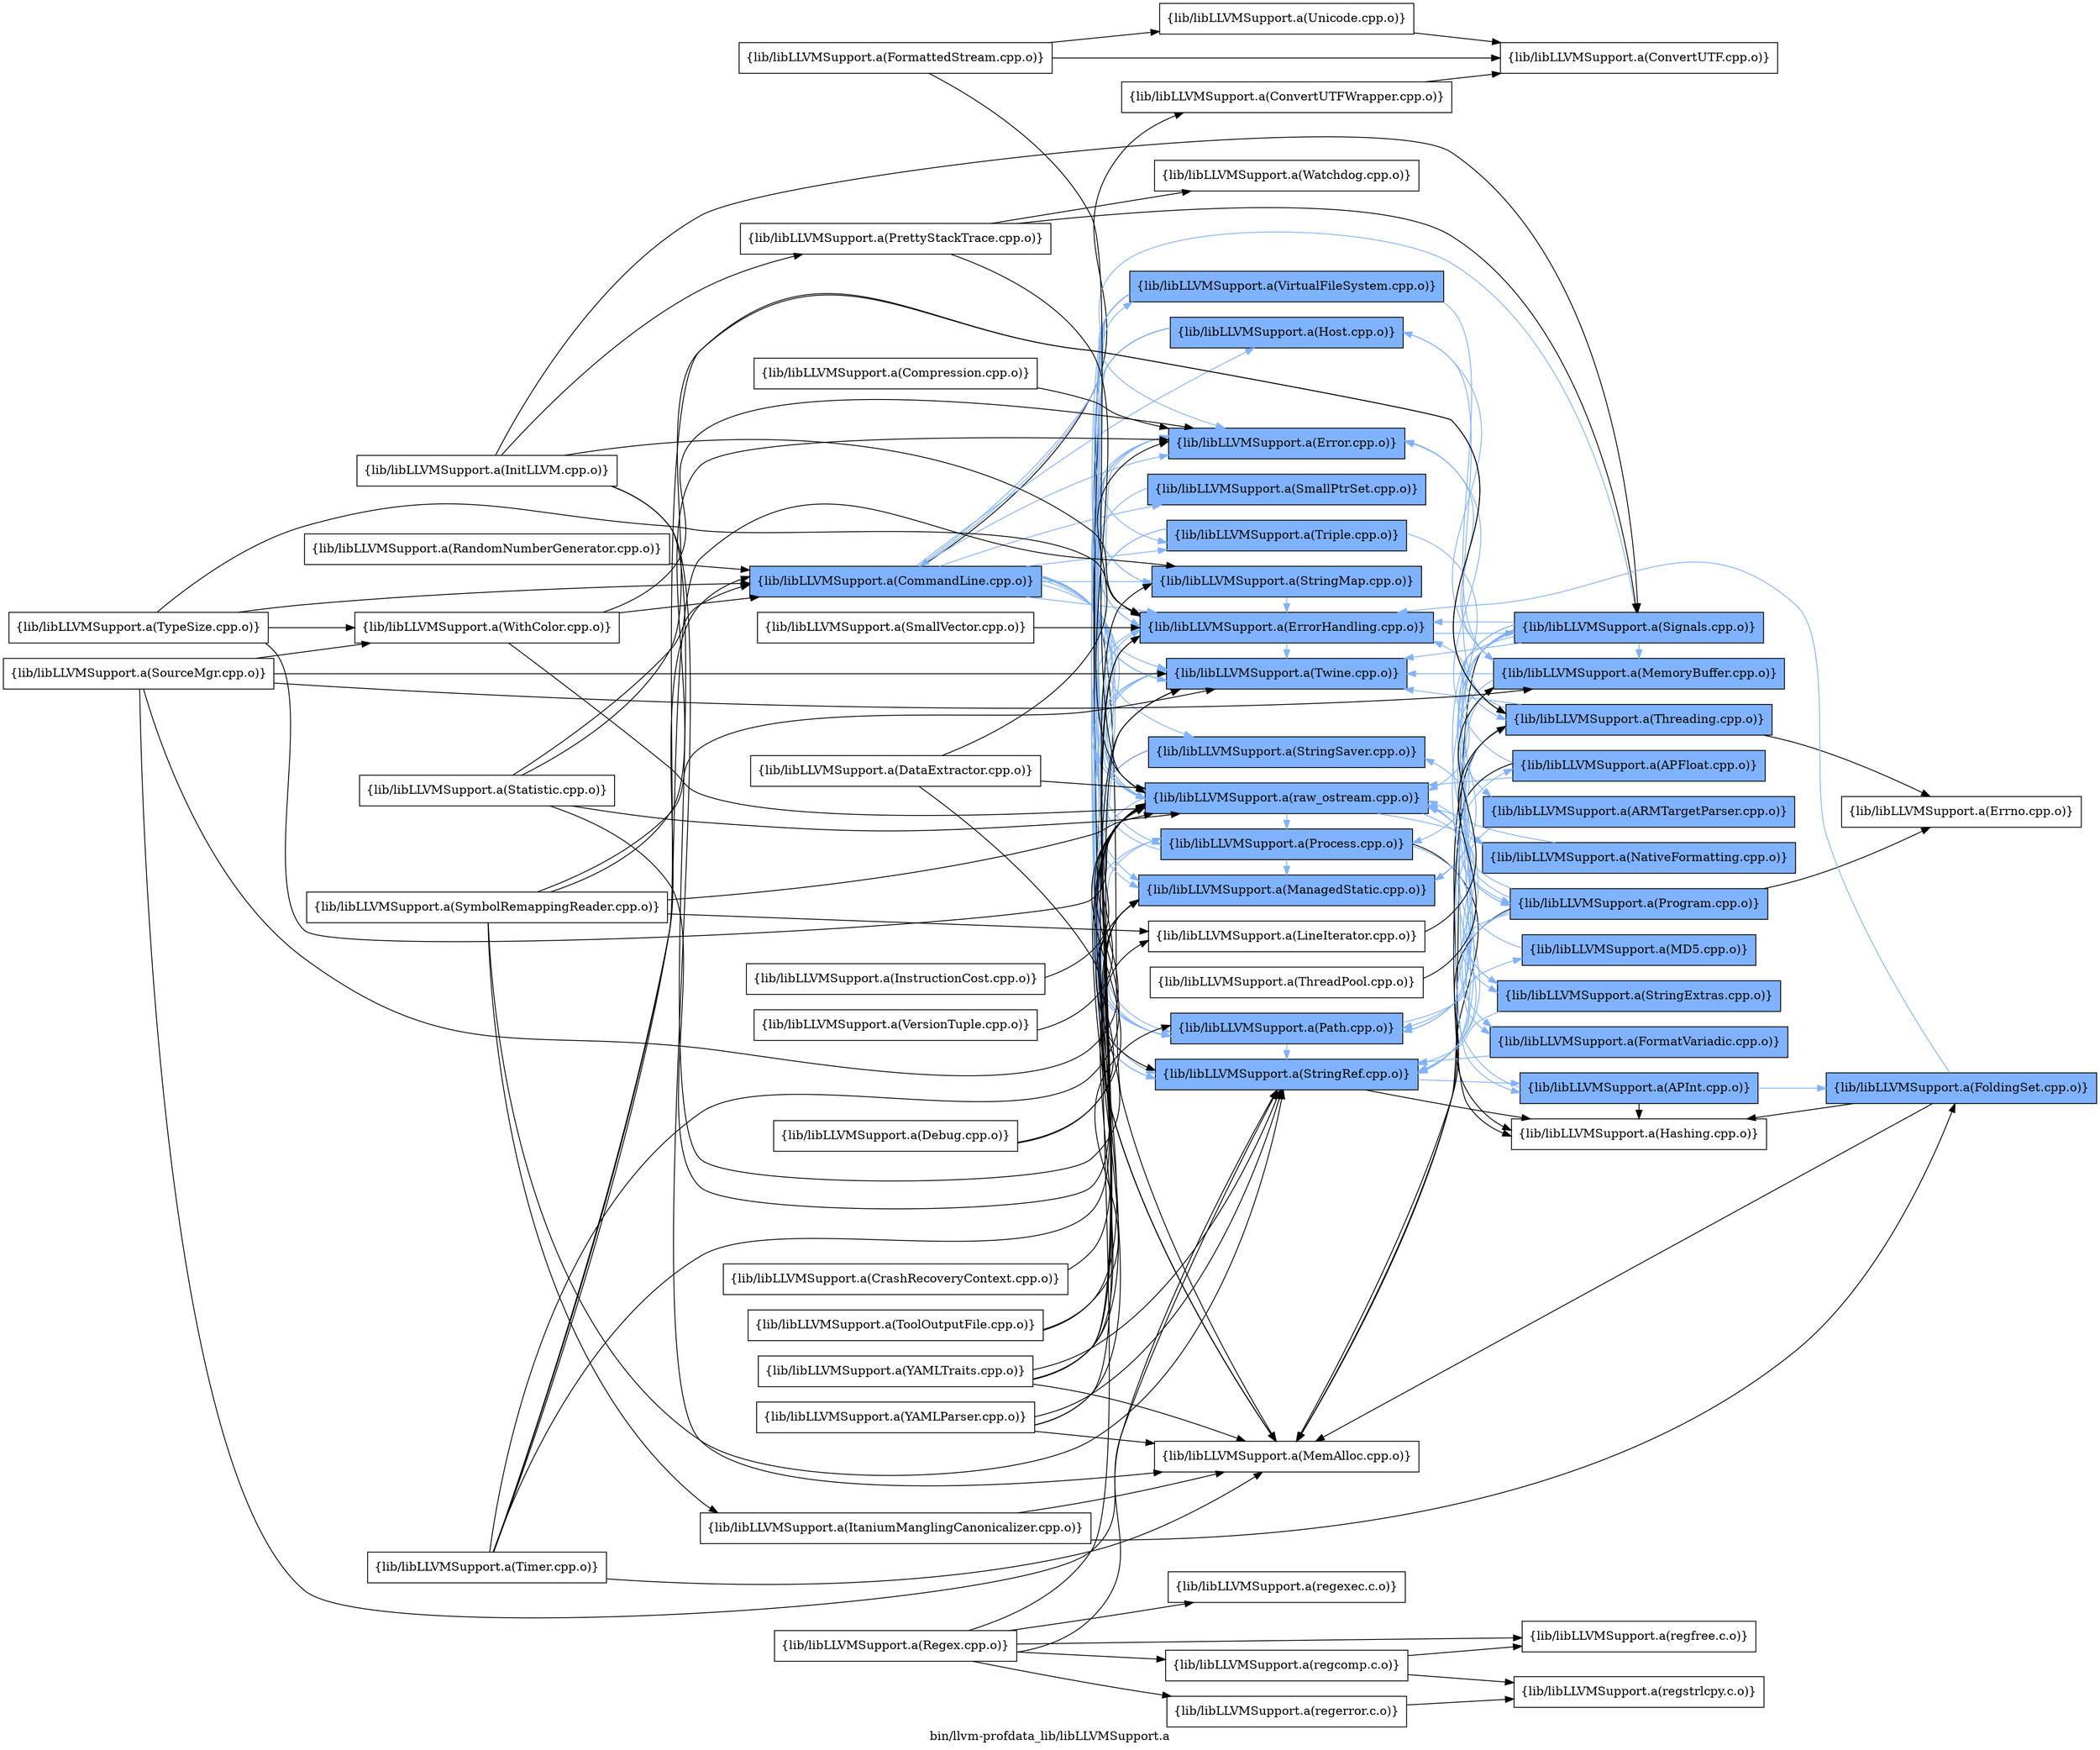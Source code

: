 digraph "bin/llvm-profdata_lib/libLLVMSupport.a" {
	label="bin/llvm-profdata_lib/libLLVMSupport.a";
	rankdir=LR;
	{ rank=same; Node0x55ede755f248;  }
	{ rank=same; Node0x55ede75600a8; Node0x55ede755f798; Node0x55ede755fa18; Node0x55ede75601e8; Node0x55ede755bd78; Node0x55ede755e938; Node0x55ede755f298; Node0x55ede755fb58; Node0x55ede755f888; Node0x55ede7560828; Node0x55ede755c688; Node0x55ede755d768; Node0x55ede755ed48; Node0x55ede755e208; Node0x55ede755f388; Node0x55ede755d358;  }
	{ rank=same; Node0x55ede755bc38; Node0x55ede755c318; Node0x55ede755dcb8; Node0x55ede755e2f8; Node0x55ede755efc8; Node0x55ede755de98; Node0x55ede755f6a8; Node0x55ede755c048; Node0x55ede755eac8; Node0x55ede755c098; Node0x55ede755bf58; Node0x55ede755ccc8; Node0x55ede755e168;  }
	{ rank=same; Node0x55ede755f248;  }
	{ rank=same; Node0x55ede75600a8; Node0x55ede755f798; Node0x55ede755fa18; Node0x55ede75601e8; Node0x55ede755bd78; Node0x55ede755e938; Node0x55ede755f298; Node0x55ede755fb58; Node0x55ede755f888; Node0x55ede7560828; Node0x55ede755c688; Node0x55ede755d768; Node0x55ede755ed48; Node0x55ede755e208; Node0x55ede755f388; Node0x55ede755d358;  }
	{ rank=same; Node0x55ede755bc38; Node0x55ede755c318; Node0x55ede755dcb8; Node0x55ede755e2f8; Node0x55ede755efc8; Node0x55ede755de98; Node0x55ede755f6a8; Node0x55ede755c048; Node0x55ede755eac8; Node0x55ede755c098; Node0x55ede755bf58; Node0x55ede755ccc8; Node0x55ede755e168;  }

	Node0x55ede755f248 [shape=record,shape=box,group=1,style=filled,fillcolor="0.600000 0.5 1",label="{lib/libLLVMSupport.a(CommandLine.cpp.o)}"];
	Node0x55ede755f248 -> Node0x55ede75600a8;
	Node0x55ede755f248 -> Node0x55ede755f798[color="0.600000 0.5 1"];
	Node0x55ede755f248 -> Node0x55ede755fa18[color="0.600000 0.5 1"];
	Node0x55ede755f248 -> Node0x55ede75601e8[color="0.600000 0.5 1"];
	Node0x55ede755f248 -> Node0x55ede755bd78;
	Node0x55ede755f248 -> Node0x55ede755e938[color="0.600000 0.5 1"];
	Node0x55ede755f248 -> Node0x55ede755f298[color="0.600000 0.5 1"];
	Node0x55ede755f248 -> Node0x55ede755fb58[color="0.600000 0.5 1"];
	Node0x55ede755f248 -> Node0x55ede755f888[color="0.600000 0.5 1"];
	Node0x55ede755f248 -> Node0x55ede7560828[color="0.600000 0.5 1"];
	Node0x55ede755f248 -> Node0x55ede755c688[color="0.600000 0.5 1"];
	Node0x55ede755f248 -> Node0x55ede755d768[color="0.600000 0.5 1"];
	Node0x55ede755f248 -> Node0x55ede755ed48[color="0.600000 0.5 1"];
	Node0x55ede755f248 -> Node0x55ede755e208[color="0.600000 0.5 1"];
	Node0x55ede755f248 -> Node0x55ede755f388[color="0.600000 0.5 1"];
	Node0x55ede755f248 -> Node0x55ede755d358[color="0.600000 0.5 1"];
	Node0x55ede755f798 [shape=record,shape=box,group=1,style=filled,fillcolor="0.600000 0.5 1",label="{lib/libLLVMSupport.a(Error.cpp.o)}"];
	Node0x55ede755f798 -> Node0x55ede755fa18[color="0.600000 0.5 1"];
	Node0x55ede755f798 -> Node0x55ede75601e8[color="0.600000 0.5 1"];
	Node0x55ede755f798 -> Node0x55ede755c688[color="0.600000 0.5 1"];
	Node0x55ede755f798 -> Node0x55ede755ed48[color="0.600000 0.5 1"];
	Node0x55ede755db28 [shape=record,shape=box,group=0,label="{lib/libLLVMSupport.a(FormattedStream.cpp.o)}"];
	Node0x55ede755db28 -> Node0x55ede755bc38;
	Node0x55ede755db28 -> Node0x55ede755c138;
	Node0x55ede755db28 -> Node0x55ede755ed48;
	Node0x55ede755d5d8 [shape=record,shape=box,group=0,label="{lib/libLLVMSupport.a(InitLLVM.cpp.o)}"];
	Node0x55ede755d5d8 -> Node0x55ede755fa18;
	Node0x55ede755d5d8 -> Node0x55ede75601e8;
	Node0x55ede755d5d8 -> Node0x55ede755bd78;
	Node0x55ede755d5d8 -> Node0x55ede755ce58;
	Node0x55ede755d5d8 -> Node0x55ede755c318;
	Node0x55ede755bff8 [shape=record,shape=box,group=0,label="{lib/libLLVMSupport.a(LineIterator.cpp.o)}"];
	Node0x55ede755bff8 -> Node0x55ede755c048;
	Node0x55ede755bd78 [shape=record,shape=box,group=0,label="{lib/libLLVMSupport.a(MemAlloc.cpp.o)}"];
	Node0x55ede755c048 [shape=record,shape=box,group=1,style=filled,fillcolor="0.600000 0.5 1",label="{lib/libLLVMSupport.a(MemoryBuffer.cpp.o)}"];
	Node0x55ede755c048 -> Node0x55ede755f798[color="0.600000 0.5 1"];
	Node0x55ede755c048 -> Node0x55ede755c688[color="0.600000 0.5 1"];
	Node0x55ede755c048 -> Node0x55ede755f388[color="0.600000 0.5 1"];
	Node0x55ede755c048 -> Node0x55ede755d358[color="0.600000 0.5 1"];
	Node0x55ede755c048 -> Node0x55ede755bf58[color="0.600000 0.5 1"];
	Node0x55ede755e938 [shape=record,shape=box,group=1,style=filled,fillcolor="0.600000 0.5 1",label="{lib/libLLVMSupport.a(SmallPtrSet.cpp.o)}"];
	Node0x55ede755e938 -> Node0x55ede755fa18[color="0.600000 0.5 1"];
	Node0x55ede755f298 [shape=record,shape=box,group=1,style=filled,fillcolor="0.600000 0.5 1",label="{lib/libLLVMSupport.a(StringMap.cpp.o)}"];
	Node0x55ede755f298 -> Node0x55ede755fa18[color="0.600000 0.5 1"];
	Node0x55ede755f888 [shape=record,shape=box,group=1,style=filled,fillcolor="0.600000 0.5 1",label="{lib/libLLVMSupport.a(StringRef.cpp.o)}"];
	Node0x55ede755f888 -> Node0x55ede755e2f8[color="0.600000 0.5 1"];
	Node0x55ede755f888 -> Node0x55ede755efc8[color="0.600000 0.5 1"];
	Node0x55ede755f888 -> Node0x55ede755f798[color="0.600000 0.5 1"];
	Node0x55ede755f888 -> Node0x55ede755de98;
	Node0x55ede755c228 [shape=record,shape=box,group=0,label="{lib/libLLVMSupport.a(ThreadPool.cpp.o)}"];
	Node0x55ede755c228 -> Node0x55ede755dcb8;
	Node0x55ede755c688 [shape=record,shape=box,group=1,style=filled,fillcolor="0.600000 0.5 1",label="{lib/libLLVMSupport.a(Twine.cpp.o)}"];
	Node0x55ede755c688 -> Node0x55ede755ed48[color="0.600000 0.5 1"];
	Node0x55ede755cf98 [shape=record,shape=box,group=0,label="{lib/libLLVMSupport.a(WithColor.cpp.o)}"];
	Node0x55ede755cf98 -> Node0x55ede755f248;
	Node0x55ede755cf98 -> Node0x55ede755f798;
	Node0x55ede755cf98 -> Node0x55ede755ed48;
	Node0x55ede755ed48 [shape=record,shape=box,group=1,style=filled,fillcolor="0.600000 0.5 1",label="{lib/libLLVMSupport.a(raw_ostream.cpp.o)}"];
	Node0x55ede755ed48 -> Node0x55ede755f798[color="0.600000 0.5 1"];
	Node0x55ede755ed48 -> Node0x55ede755fa18[color="0.600000 0.5 1"];
	Node0x55ede755ed48 -> Node0x55ede755c688[color="0.600000 0.5 1"];
	Node0x55ede755ed48 -> Node0x55ede755eac8[color="0.600000 0.5 1"];
	Node0x55ede755ed48 -> Node0x55ede755c098[color="0.600000 0.5 1"];
	Node0x55ede755ed48 -> Node0x55ede755f388[color="0.600000 0.5 1"];
	Node0x55ede755ed48 -> Node0x55ede755d358[color="0.600000 0.5 1"];
	Node0x55ede755ed48 -> Node0x55ede755bf58[color="0.600000 0.5 1"];
	Node0x55ede755f388 [shape=record,shape=box,group=1,style=filled,fillcolor="0.600000 0.5 1",label="{lib/libLLVMSupport.a(Path.cpp.o)}"];
	Node0x55ede755f388 -> Node0x55ede755f798[color="0.600000 0.5 1"];
	Node0x55ede755f388 -> Node0x55ede755ccc8[color="0.600000 0.5 1"];
	Node0x55ede755f388 -> Node0x55ede755f888[color="0.600000 0.5 1"];
	Node0x55ede755f388 -> Node0x55ede755c688[color="0.600000 0.5 1"];
	Node0x55ede755f388 -> Node0x55ede755d358[color="0.600000 0.5 1"];
	Node0x55ede755dcb8 [shape=record,shape=box,group=1,style=filled,fillcolor="0.600000 0.5 1",label="{lib/libLLVMSupport.a(Threading.cpp.o)}"];
	Node0x55ede755dcb8 -> Node0x55ede755fa18[color="0.600000 0.5 1"];
	Node0x55ede755dcb8 -> Node0x55ede755bd78;
	Node0x55ede755dcb8 -> Node0x55ede755f888[color="0.600000 0.5 1"];
	Node0x55ede755dcb8 -> Node0x55ede755c688[color="0.600000 0.5 1"];
	Node0x55ede755dcb8 -> Node0x55ede755e208[color="0.600000 0.5 1"];
	Node0x55ede755dcb8 -> Node0x55ede755bbe8;
	Node0x55ede755dda8 [shape=record,shape=box,group=0,label="{lib/libLLVMSupport.a(Regex.cpp.o)}"];
	Node0x55ede755dda8 -> Node0x55ede755f888;
	Node0x55ede755dda8 -> Node0x55ede755c688;
	Node0x55ede755dda8 -> Node0x55ede755c0e8;
	Node0x55ede755dda8 -> Node0x55ede755cdb8;
	Node0x55ede755dda8 -> Node0x55ede755fc98;
	Node0x55ede755dda8 -> Node0x55ede7560468;
	Node0x55ede755f7e8 [shape=record,shape=box,group=0,label="{lib/libLLVMSupport.a(SourceMgr.cpp.o)}"];
	Node0x55ede755f7e8 -> Node0x55ede755c048;
	Node0x55ede755f7e8 -> Node0x55ede755f888;
	Node0x55ede755f7e8 -> Node0x55ede755c688;
	Node0x55ede755f7e8 -> Node0x55ede755cf98;
	Node0x55ede755f7e8 -> Node0x55ede755ed48;
	Node0x55ede755e2f8 [shape=record,shape=box,group=1,style=filled,fillcolor="0.600000 0.5 1",label="{lib/libLLVMSupport.a(APFloat.cpp.o)}"];
	Node0x55ede755e2f8 -> Node0x55ede755efc8[color="0.600000 0.5 1"];
	Node0x55ede755e2f8 -> Node0x55ede755f798[color="0.600000 0.5 1"];
	Node0x55ede755e2f8 -> Node0x55ede755de98;
	Node0x55ede755e2f8 -> Node0x55ede755ed48[color="0.600000 0.5 1"];
	Node0x55ede755c908 [shape=record,shape=box,group=0,label="{lib/libLLVMSupport.a(TypeSize.cpp.o)}"];
	Node0x55ede755c908 -> Node0x55ede755f248;
	Node0x55ede755c908 -> Node0x55ede755fa18;
	Node0x55ede755c908 -> Node0x55ede755cf98;
	Node0x55ede755c908 -> Node0x55ede755ed48;
	Node0x55ede755efc8 [shape=record,shape=box,group=1,style=filled,fillcolor="0.600000 0.5 1",label="{lib/libLLVMSupport.a(APInt.cpp.o)}"];
	Node0x55ede755efc8 -> Node0x55ede755e1b8[color="0.600000 0.5 1"];
	Node0x55ede755efc8 -> Node0x55ede755de98;
	Node0x55ede755efc8 -> Node0x55ede755ed48[color="0.600000 0.5 1"];
	Node0x55ede755de98 [shape=record,shape=box,group=0,label="{lib/libLLVMSupport.a(Hashing.cpp.o)}"];
	Node0x55ede755fa18 [shape=record,shape=box,group=1,style=filled,fillcolor="0.600000 0.5 1",label="{lib/libLLVMSupport.a(ErrorHandling.cpp.o)}"];
	Node0x55ede755fa18 -> Node0x55ede755c688[color="0.600000 0.5 1"];
	Node0x55ede755fa18 -> Node0x55ede755ed48[color="0.600000 0.5 1"];
	Node0x55ede755fa18 -> Node0x55ede755c318[color="0.600000 0.5 1"];
	Node0x55ede7560828 [shape=record,shape=box,group=1,style=filled,fillcolor="0.600000 0.5 1",label="{lib/libLLVMSupport.a(Triple.cpp.o)}"];
	Node0x55ede7560828 -> Node0x55ede755f888[color="0.600000 0.5 1"];
	Node0x55ede7560828 -> Node0x55ede755f6a8[color="0.600000 0.5 1"];
	Node0x55ede7560828 -> Node0x55ede755c688[color="0.600000 0.5 1"];
	Node0x55ede755e1b8 [shape=record,shape=box,group=1,style=filled,fillcolor="0.600000 0.5 1",label="{lib/libLLVMSupport.a(FoldingSet.cpp.o)}"];
	Node0x55ede755e1b8 -> Node0x55ede755fa18[color="0.600000 0.5 1"];
	Node0x55ede755e1b8 -> Node0x55ede755de98;
	Node0x55ede755e1b8 -> Node0x55ede755bd78;
	Node0x55ede755ccc8 [shape=record,shape=box,group=1,style=filled,fillcolor="0.600000 0.5 1",label="{lib/libLLVMSupport.a(MD5.cpp.o)}"];
	Node0x55ede755ccc8 -> Node0x55ede755ed48[color="0.600000 0.5 1"];
	Node0x55ede75601e8 [shape=record,shape=box,group=1,style=filled,fillcolor="0.600000 0.5 1",label="{lib/libLLVMSupport.a(ManagedStatic.cpp.o)}"];
	Node0x55ede75601e8 -> Node0x55ede755dcb8[color="0.600000 0.5 1"];
	Node0x55ede755fdd8 [shape=record,shape=box,group=0,label="{lib/libLLVMSupport.a(Compression.cpp.o)}"];
	Node0x55ede755fdd8 -> Node0x55ede755f798;
	Node0x55ede755be68 [shape=record,shape=box,group=0,label="{lib/libLLVMSupport.a(ItaniumManglingCanonicalizer.cpp.o)}"];
	Node0x55ede755be68 -> Node0x55ede755e1b8;
	Node0x55ede755be68 -> Node0x55ede755bd78;
	Node0x55ede755ffb8 [shape=record,shape=box,group=0,label="{lib/libLLVMSupport.a(SymbolRemappingReader.cpp.o)}"];
	Node0x55ede755ffb8 -> Node0x55ede755f798;
	Node0x55ede755ffb8 -> Node0x55ede755be68;
	Node0x55ede755ffb8 -> Node0x55ede755bff8;
	Node0x55ede755ffb8 -> Node0x55ede755f888;
	Node0x55ede755ffb8 -> Node0x55ede755c688;
	Node0x55ede755ffb8 -> Node0x55ede755ed48;
	Node0x55ede755beb8 [shape=record,shape=box,group=0,label="{lib/libLLVMSupport.a(DataExtractor.cpp.o)}"];
	Node0x55ede755beb8 -> Node0x55ede755f798;
	Node0x55ede755beb8 -> Node0x55ede755f888;
	Node0x55ede755beb8 -> Node0x55ede755ed48;
	Node0x55ede75600a8 [shape=record,shape=box,group=0,label="{lib/libLLVMSupport.a(ConvertUTFWrapper.cpp.o)}"];
	Node0x55ede75600a8 -> Node0x55ede755bc38;
	Node0x55ede755fb58 [shape=record,shape=box,group=1,style=filled,fillcolor="0.600000 0.5 1",label="{lib/libLLVMSupport.a(StringSaver.cpp.o)}"];
	Node0x55ede755fb58 -> Node0x55ede755bd78;
	Node0x55ede755fb58 -> Node0x55ede755f888[color="0.600000 0.5 1"];
	Node0x55ede755d768 [shape=record,shape=box,group=1,style=filled,fillcolor="0.600000 0.5 1",label="{lib/libLLVMSupport.a(VirtualFileSystem.cpp.o)}"];
	Node0x55ede755d768 -> Node0x55ede755f798[color="0.600000 0.5 1"];
	Node0x55ede755d768 -> Node0x55ede755bd78;
	Node0x55ede755d768 -> Node0x55ede755c048[color="0.600000 0.5 1"];
	Node0x55ede755d768 -> Node0x55ede755f298[color="0.600000 0.5 1"];
	Node0x55ede755d768 -> Node0x55ede755f888[color="0.600000 0.5 1"];
	Node0x55ede755d768 -> Node0x55ede755c688[color="0.600000 0.5 1"];
	Node0x55ede755d768 -> Node0x55ede755ed48[color="0.600000 0.5 1"];
	Node0x55ede755d768 -> Node0x55ede755f388[color="0.600000 0.5 1"];
	Node0x55ede755e208 [shape=record,shape=box,group=1,style=filled,fillcolor="0.600000 0.5 1",label="{lib/libLLVMSupport.a(Host.cpp.o)}"];
	Node0x55ede755e208 -> Node0x55ede755bd78;
	Node0x55ede755e208 -> Node0x55ede755c048[color="0.600000 0.5 1"];
	Node0x55ede755e208 -> Node0x55ede755f298[color="0.600000 0.5 1"];
	Node0x55ede755e208 -> Node0x55ede755f888[color="0.600000 0.5 1"];
	Node0x55ede755e208 -> Node0x55ede7560828[color="0.600000 0.5 1"];
	Node0x55ede755e208 -> Node0x55ede755ed48[color="0.600000 0.5 1"];
	Node0x55ede755d358 [shape=record,shape=box,group=1,style=filled,fillcolor="0.600000 0.5 1",label="{lib/libLLVMSupport.a(Process.cpp.o)}"];
	Node0x55ede755d358 -> Node0x55ede755f798[color="0.600000 0.5 1"];
	Node0x55ede755d358 -> Node0x55ede755de98;
	Node0x55ede755d358 -> Node0x55ede75601e8[color="0.600000 0.5 1"];
	Node0x55ede755d358 -> Node0x55ede755e168[color="0.600000 0.5 1"];
	Node0x55ede755d358 -> Node0x55ede755f388[color="0.600000 0.5 1"];
	Node0x55ede755bc38 [shape=record,shape=box,group=0,label="{lib/libLLVMSupport.a(ConvertUTF.cpp.o)}"];
	Node0x55ede755c318 [shape=record,shape=box,group=1,style=filled,fillcolor="0.600000 0.5 1",label="{lib/libLLVMSupport.a(Signals.cpp.o)}"];
	Node0x55ede755c318 -> Node0x55ede755f248[color="0.600000 0.5 1"];
	Node0x55ede755c318 -> Node0x55ede755fa18[color="0.600000 0.5 1"];
	Node0x55ede755c318 -> Node0x55ede75601e8[color="0.600000 0.5 1"];
	Node0x55ede755c318 -> Node0x55ede755bd78;
	Node0x55ede755c318 -> Node0x55ede755c048[color="0.600000 0.5 1"];
	Node0x55ede755c318 -> Node0x55ede755f888[color="0.600000 0.5 1"];
	Node0x55ede755c318 -> Node0x55ede755c688[color="0.600000 0.5 1"];
	Node0x55ede755c318 -> Node0x55ede755ed48[color="0.600000 0.5 1"];
	Node0x55ede755c318 -> Node0x55ede755eac8[color="0.600000 0.5 1"];
	Node0x55ede755c318 -> Node0x55ede755c098[color="0.600000 0.5 1"];
	Node0x55ede755c318 -> Node0x55ede755f388[color="0.600000 0.5 1"];
	Node0x55ede755c318 -> Node0x55ede755bf58[color="0.600000 0.5 1"];
	Node0x55ede755c318 -> Node0x55ede755dcb8[color="0.600000 0.5 1"];
	Node0x55ede755f3d8 [shape=record,shape=box,group=0,label="{lib/libLLVMSupport.a(Debug.cpp.o)}"];
	Node0x55ede755f3d8 -> Node0x55ede75601e8;
	Node0x55ede755f3d8 -> Node0x55ede755ed48;
	Node0x55ede755c138 [shape=record,shape=box,group=0,label="{lib/libLLVMSupport.a(Unicode.cpp.o)}"];
	Node0x55ede755c138 -> Node0x55ede755bc38;
	Node0x55ede755ce58 [shape=record,shape=box,group=0,label="{lib/libLLVMSupport.a(PrettyStackTrace.cpp.o)}"];
	Node0x55ede755ce58 -> Node0x55ede755ed48;
	Node0x55ede755ce58 -> Node0x55ede755c318;
	Node0x55ede755ce58 -> Node0x55ede755da38;
	Node0x55ede755c548 [shape=record,shape=box,group=0,label="{lib/libLLVMSupport.a(InstructionCost.cpp.o)}"];
	Node0x55ede755c548 -> Node0x55ede755ed48;
	Node0x55ede755bf58 [shape=record,shape=box,group=1,style=filled,fillcolor="0.600000 0.5 1",label="{lib/libLLVMSupport.a(Program.cpp.o)}"];
	Node0x55ede755bf58 -> Node0x55ede755bd78;
	Node0x55ede755bf58 -> Node0x55ede755e168[color="0.600000 0.5 1"];
	Node0x55ede755bf58 -> Node0x55ede755fb58[color="0.600000 0.5 1"];
	Node0x55ede755bf58 -> Node0x55ede755f888[color="0.600000 0.5 1"];
	Node0x55ede755bf58 -> Node0x55ede755ed48[color="0.600000 0.5 1"];
	Node0x55ede755bf58 -> Node0x55ede755f388[color="0.600000 0.5 1"];
	Node0x55ede755bf58 -> Node0x55ede755bbe8;
	Node0x55ede755da38 [shape=record,shape=box,group=0,label="{lib/libLLVMSupport.a(Watchdog.cpp.o)}"];
	Node0x55ede755db78 [shape=record,shape=box,group=0,label="{lib/libLLVMSupport.a(RandomNumberGenerator.cpp.o)}"];
	Node0x55ede755db78 -> Node0x55ede755f248;
	Node0x55ede755c0e8 [shape=record,shape=box,group=0,label="{lib/libLLVMSupport.a(regcomp.c.o)}"];
	Node0x55ede755c0e8 -> Node0x55ede7560468;
	Node0x55ede755c0e8 -> Node0x55ede7560238;
	Node0x55ede755cdb8 [shape=record,shape=box,group=0,label="{lib/libLLVMSupport.a(regerror.c.o)}"];
	Node0x55ede755cdb8 -> Node0x55ede7560238;
	Node0x55ede755fc98 [shape=record,shape=box,group=0,label="{lib/libLLVMSupport.a(regexec.c.o)}"];
	Node0x55ede7560468 [shape=record,shape=box,group=0,label="{lib/libLLVMSupport.a(regfree.c.o)}"];
	Node0x55ede755ec58 [shape=record,shape=box,group=0,label="{lib/libLLVMSupport.a(SmallVector.cpp.o)}"];
	Node0x55ede755ec58 -> Node0x55ede755fa18;
	Node0x55ede755e118 [shape=record,shape=box,group=0,label="{lib/libLLVMSupport.a(Statistic.cpp.o)}"];
	Node0x55ede755e118 -> Node0x55ede755f248;
	Node0x55ede755e118 -> Node0x55ede75601e8;
	Node0x55ede755e118 -> Node0x55ede755ed48;
	Node0x55ede755e118 -> Node0x55ede755dcb8;
	Node0x55ede755e168 [shape=record,shape=box,group=1,style=filled,fillcolor="0.600000 0.5 1",label="{lib/libLLVMSupport.a(StringExtras.cpp.o)}"];
	Node0x55ede755e168 -> Node0x55ede755f888[color="0.600000 0.5 1"];
	Node0x55ede755e168 -> Node0x55ede755ed48[color="0.600000 0.5 1"];
	Node0x55ede755c958 [shape=record,shape=box,group=0,label="{lib/libLLVMSupport.a(Timer.cpp.o)}"];
	Node0x55ede755c958 -> Node0x55ede755f248;
	Node0x55ede755c958 -> Node0x55ede75601e8;
	Node0x55ede755c958 -> Node0x55ede755bd78;
	Node0x55ede755c958 -> Node0x55ede755f298;
	Node0x55ede755c958 -> Node0x55ede755ed48;
	Node0x55ede755c958 -> Node0x55ede755dcb8;
	Node0x55ede755d038 [shape=record,shape=box,group=0,label="{lib/libLLVMSupport.a(ToolOutputFile.cpp.o)}"];
	Node0x55ede755d038 -> Node0x55ede755ed48;
	Node0x55ede755d038 -> Node0x55ede755f388;
	Node0x55ede755f6a8 [shape=record,shape=box,group=1,style=filled,fillcolor="0.600000 0.5 1",label="{lib/libLLVMSupport.a(ARMTargetParser.cpp.o)}"];
	Node0x55ede755f6a8 -> Node0x55ede755f888[color="0.600000 0.5 1"];
	Node0x55ede755d268 [shape=record,shape=box,group=0,label="{lib/libLLVMSupport.a(YAMLParser.cpp.o)}"];
	Node0x55ede755d268 -> Node0x55ede755fa18;
	Node0x55ede755d268 -> Node0x55ede755bd78;
	Node0x55ede755d268 -> Node0x55ede755f888;
	Node0x55ede755d268 -> Node0x55ede755ed48;
	Node0x55ede755eac8 [shape=record,shape=box,group=1,style=filled,fillcolor="0.600000 0.5 1",label="{lib/libLLVMSupport.a(NativeFormatting.cpp.o)}"];
	Node0x55ede755eac8 -> Node0x55ede755ed48[color="0.600000 0.5 1"];
	Node0x55ede755c098 [shape=record,shape=box,group=1,style=filled,fillcolor="0.600000 0.5 1",label="{lib/libLLVMSupport.a(FormatVariadic.cpp.o)}"];
	Node0x55ede755c098 -> Node0x55ede755f888[color="0.600000 0.5 1"];
	Node0x55ede7560238 [shape=record,shape=box,group=0,label="{lib/libLLVMSupport.a(regstrlcpy.c.o)}"];
	Node0x55ede755d1c8 [shape=record,shape=box,group=0,label="{lib/libLLVMSupport.a(CrashRecoveryContext.cpp.o)}"];
	Node0x55ede755d1c8 -> Node0x55ede75601e8;
	Node0x55ede755bbe8 [shape=record,shape=box,group=0,label="{lib/libLLVMSupport.a(Errno.cpp.o)}"];
	Node0x55ede755df38 [shape=record,shape=box,group=0,label="{lib/libLLVMSupport.a(YAMLTraits.cpp.o)}"];
	Node0x55ede755df38 -> Node0x55ede755fa18;
	Node0x55ede755df38 -> Node0x55ede755bff8;
	Node0x55ede755df38 -> Node0x55ede755bd78;
	Node0x55ede755df38 -> Node0x55ede755f298;
	Node0x55ede755df38 -> Node0x55ede755f888;
	Node0x55ede755df38 -> Node0x55ede755c688;
	Node0x55ede755df38 -> Node0x55ede755ed48;
	Node0x55ede755eb18 [shape=record,shape=box,group=0,label="{lib/libLLVMSupport.a(VersionTuple.cpp.o)}"];
	Node0x55ede755eb18 -> Node0x55ede755ed48;
}
